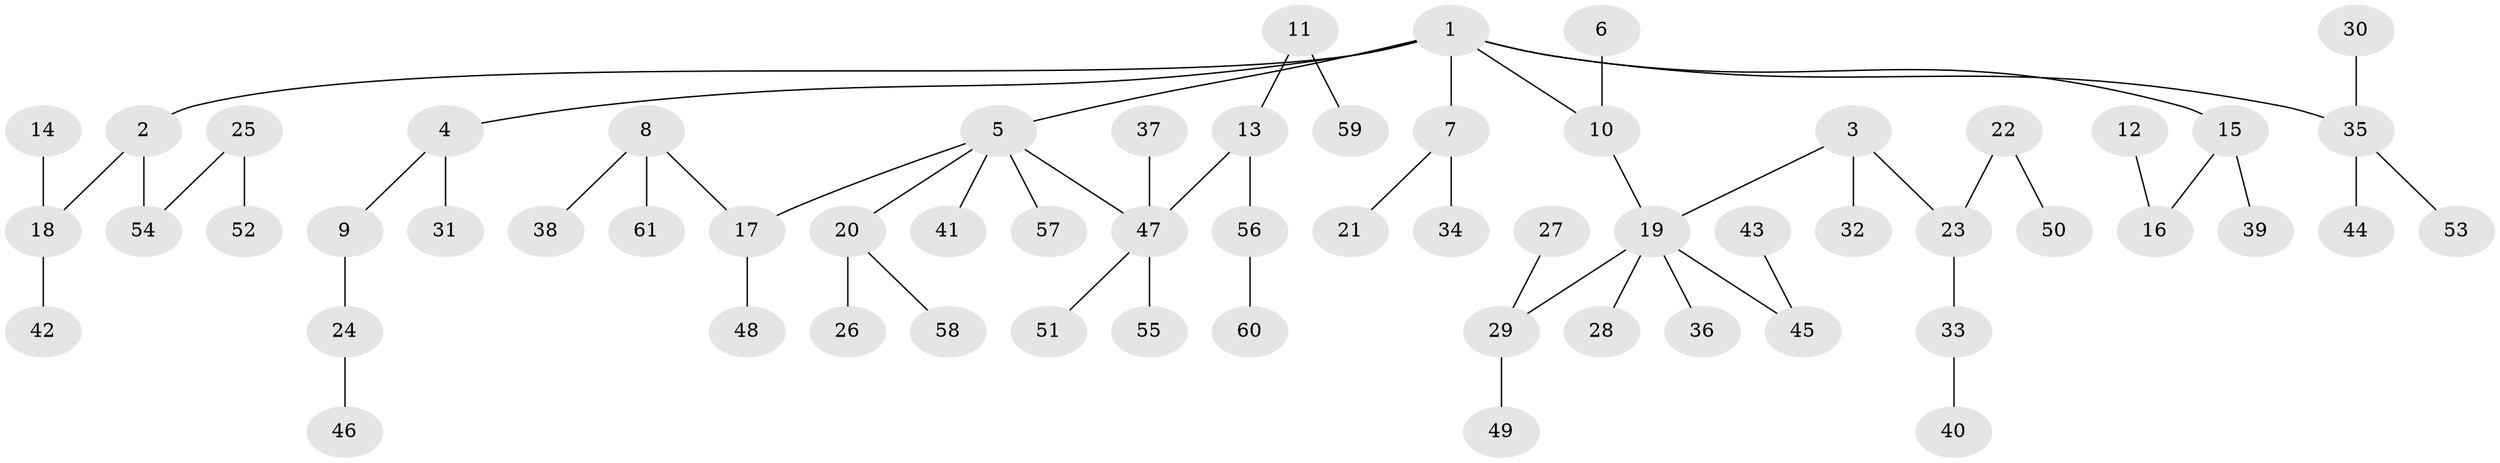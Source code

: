 // original degree distribution, {6: 0.02, 7: 0.02, 4: 0.08, 2: 0.26, 3: 0.11, 1: 0.5, 5: 0.01}
// Generated by graph-tools (version 1.1) at 2025/37/03/04/25 23:37:27]
// undirected, 61 vertices, 60 edges
graph export_dot {
  node [color=gray90,style=filled];
  1;
  2;
  3;
  4;
  5;
  6;
  7;
  8;
  9;
  10;
  11;
  12;
  13;
  14;
  15;
  16;
  17;
  18;
  19;
  20;
  21;
  22;
  23;
  24;
  25;
  26;
  27;
  28;
  29;
  30;
  31;
  32;
  33;
  34;
  35;
  36;
  37;
  38;
  39;
  40;
  41;
  42;
  43;
  44;
  45;
  46;
  47;
  48;
  49;
  50;
  51;
  52;
  53;
  54;
  55;
  56;
  57;
  58;
  59;
  60;
  61;
  1 -- 2 [weight=1.0];
  1 -- 4 [weight=1.0];
  1 -- 5 [weight=1.0];
  1 -- 7 [weight=1.0];
  1 -- 10 [weight=1.0];
  1 -- 15 [weight=1.0];
  1 -- 35 [weight=1.0];
  2 -- 18 [weight=1.0];
  2 -- 54 [weight=1.0];
  3 -- 19 [weight=1.0];
  3 -- 23 [weight=1.0];
  3 -- 32 [weight=1.0];
  4 -- 9 [weight=1.0];
  4 -- 31 [weight=1.0];
  5 -- 17 [weight=1.0];
  5 -- 20 [weight=1.0];
  5 -- 41 [weight=1.0];
  5 -- 47 [weight=1.0];
  5 -- 57 [weight=1.0];
  6 -- 10 [weight=1.0];
  7 -- 21 [weight=1.0];
  7 -- 34 [weight=1.0];
  8 -- 17 [weight=1.0];
  8 -- 38 [weight=1.0];
  8 -- 61 [weight=1.0];
  9 -- 24 [weight=1.0];
  10 -- 19 [weight=1.0];
  11 -- 13 [weight=1.0];
  11 -- 59 [weight=1.0];
  12 -- 16 [weight=1.0];
  13 -- 47 [weight=1.0];
  13 -- 56 [weight=1.0];
  14 -- 18 [weight=1.0];
  15 -- 16 [weight=1.0];
  15 -- 39 [weight=1.0];
  17 -- 48 [weight=1.0];
  18 -- 42 [weight=1.0];
  19 -- 28 [weight=1.0];
  19 -- 29 [weight=1.0];
  19 -- 36 [weight=1.0];
  19 -- 45 [weight=1.0];
  20 -- 26 [weight=1.0];
  20 -- 58 [weight=1.0];
  22 -- 23 [weight=1.0];
  22 -- 50 [weight=1.0];
  23 -- 33 [weight=1.0];
  24 -- 46 [weight=1.0];
  25 -- 52 [weight=1.0];
  25 -- 54 [weight=1.0];
  27 -- 29 [weight=1.0];
  29 -- 49 [weight=1.0];
  30 -- 35 [weight=1.0];
  33 -- 40 [weight=1.0];
  35 -- 44 [weight=1.0];
  35 -- 53 [weight=1.0];
  37 -- 47 [weight=1.0];
  43 -- 45 [weight=1.0];
  47 -- 51 [weight=1.0];
  47 -- 55 [weight=1.0];
  56 -- 60 [weight=1.0];
}

